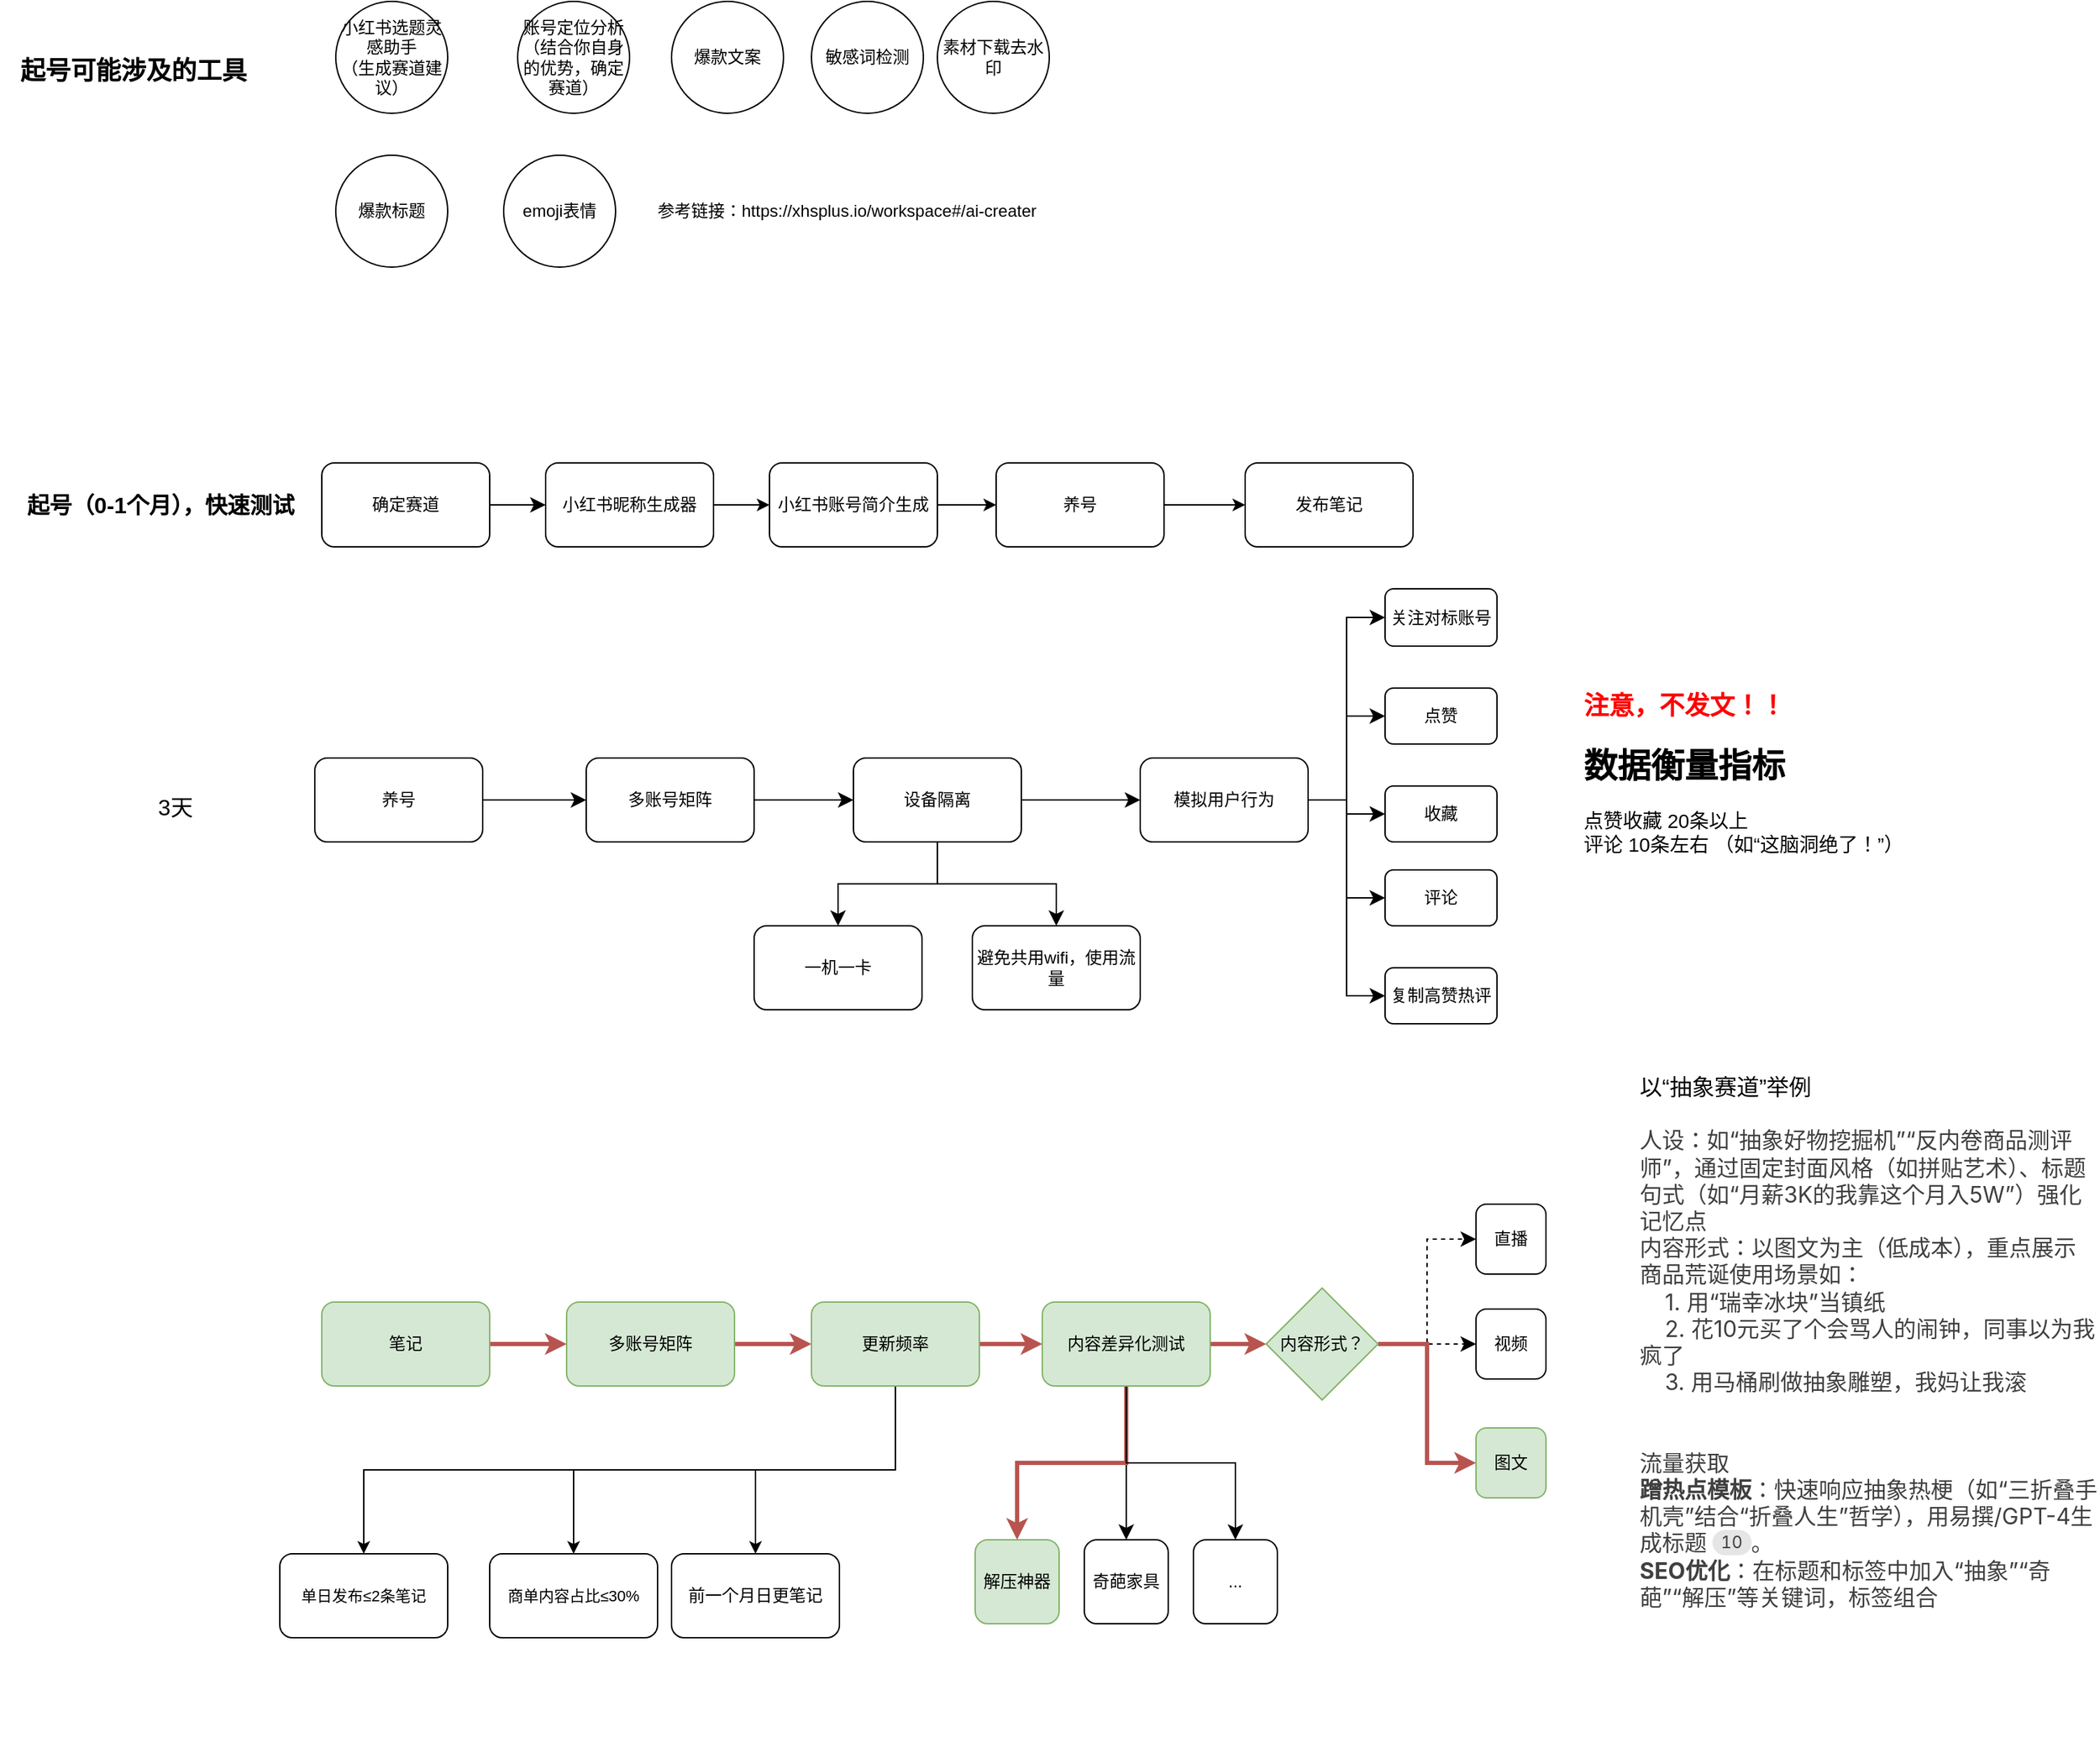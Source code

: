 <mxfile version="26.2.13">
  <diagram name="第 1 页" id="d_h7h1cQ3qlV7VPmMfWu">
    <mxGraphModel dx="1428" dy="769" grid="1" gridSize="10" guides="1" tooltips="1" connect="1" arrows="1" fold="1" page="1" pageScale="1" pageWidth="827" pageHeight="1169" math="0" shadow="0">
      <root>
        <mxCell id="0" />
        <mxCell id="1" parent="0" />
        <mxCell id="o5-bsseLaIwbIUYOv_GG-6" style="edgeStyle=orthogonalEdgeStyle;rounded=0;orthogonalLoop=1;jettySize=auto;html=1;exitX=1;exitY=0.5;exitDx=0;exitDy=0;entryX=0;entryY=0.5;entryDx=0;entryDy=0;" parent="1" source="o5-bsseLaIwbIUYOv_GG-1" target="o5-bsseLaIwbIUYOv_GG-3" edge="1">
          <mxGeometry relative="1" as="geometry" />
        </mxCell>
        <mxCell id="o5-bsseLaIwbIUYOv_GG-1" value="小红书昵称生成器" style="rounded=1;whiteSpace=wrap;html=1;" parent="1" vertex="1">
          <mxGeometry x="390" y="560" width="120" height="60" as="geometry" />
        </mxCell>
        <mxCell id="o5-bsseLaIwbIUYOv_GG-2" value="&lt;font style=&quot;font-size: 18px;&quot;&gt;&lt;b&gt;起号可能涉及的工具&lt;/b&gt;&lt;/font&gt;" style="text;html=1;align=center;verticalAlign=middle;resizable=0;points=[];autosize=1;strokeColor=none;fillColor=none;" parent="1" vertex="1">
          <mxGeometry y="260" width="190" height="40" as="geometry" />
        </mxCell>
        <mxCell id="o5-bsseLaIwbIUYOv_GG-28" style="edgeStyle=orthogonalEdgeStyle;rounded=0;orthogonalLoop=1;jettySize=auto;html=1;exitX=1;exitY=0.5;exitDx=0;exitDy=0;entryX=0;entryY=0.5;entryDx=0;entryDy=0;" parent="1" source="o5-bsseLaIwbIUYOv_GG-3" target="o5-bsseLaIwbIUYOv_GG-26" edge="1">
          <mxGeometry relative="1" as="geometry" />
        </mxCell>
        <mxCell id="o5-bsseLaIwbIUYOv_GG-3" value="小红书账号简介生成" style="rounded=1;whiteSpace=wrap;html=1;" parent="1" vertex="1">
          <mxGeometry x="550" y="560" width="120" height="60" as="geometry" />
        </mxCell>
        <mxCell id="o5-bsseLaIwbIUYOv_GG-8" value="账号定位分析&lt;br&gt;（结合你自身的优势，确定赛道）" style="ellipse;whiteSpace=wrap;html=1;" parent="1" vertex="1">
          <mxGeometry x="370" y="230" width="80" height="80" as="geometry" />
        </mxCell>
        <mxCell id="o5-bsseLaIwbIUYOv_GG-10" value="小红书选题灵感助手&lt;br&gt;（生成赛道建议）" style="ellipse;whiteSpace=wrap;html=1;" parent="1" vertex="1">
          <mxGeometry x="240" y="230" width="80" height="80" as="geometry" />
        </mxCell>
        <mxCell id="o5-bsseLaIwbIUYOv_GG-11" value="爆款文案" style="ellipse;whiteSpace=wrap;html=1;" parent="1" vertex="1">
          <mxGeometry x="480" y="230" width="80" height="80" as="geometry" />
        </mxCell>
        <mxCell id="o5-bsseLaIwbIUYOv_GG-12" value="敏感词检测" style="ellipse;whiteSpace=wrap;html=1;" parent="1" vertex="1">
          <mxGeometry x="580" y="230" width="80" height="80" as="geometry" />
        </mxCell>
        <mxCell id="o5-bsseLaIwbIUYOv_GG-13" value="素材下载去水印" style="ellipse;whiteSpace=wrap;html=1;" parent="1" vertex="1">
          <mxGeometry x="670" y="230" width="80" height="80" as="geometry" />
        </mxCell>
        <mxCell id="o5-bsseLaIwbIUYOv_GG-14" value="爆款标题" style="ellipse;whiteSpace=wrap;html=1;" parent="1" vertex="1">
          <mxGeometry x="240" y="340" width="80" height="80" as="geometry" />
        </mxCell>
        <mxCell id="o5-bsseLaIwbIUYOv_GG-15" value="emoji表情" style="ellipse;whiteSpace=wrap;html=1;" parent="1" vertex="1">
          <mxGeometry x="360" y="340" width="80" height="80" as="geometry" />
        </mxCell>
        <mxCell id="o5-bsseLaIwbIUYOv_GG-16" value="参考链接：https://xhsplus.io/workspace#/ai-creater" style="text;html=1;align=center;verticalAlign=middle;resizable=0;points=[];autosize=1;strokeColor=none;fillColor=none;" parent="1" vertex="1">
          <mxGeometry x="460" y="365" width="290" height="30" as="geometry" />
        </mxCell>
        <mxCell id="o5-bsseLaIwbIUYOv_GG-30" value="" style="edgeStyle=orthogonalEdgeStyle;rounded=0;orthogonalLoop=1;jettySize=auto;html=1;" parent="1" source="o5-bsseLaIwbIUYOv_GG-26" target="o5-bsseLaIwbIUYOv_GG-29" edge="1">
          <mxGeometry relative="1" as="geometry" />
        </mxCell>
        <mxCell id="o5-bsseLaIwbIUYOv_GG-26" value="养号" style="whiteSpace=wrap;html=1;rounded=1;" parent="1" vertex="1">
          <mxGeometry x="712" y="560" width="120" height="60" as="geometry" />
        </mxCell>
        <mxCell id="o5-bsseLaIwbIUYOv_GG-29" value="发布笔记" style="whiteSpace=wrap;html=1;rounded=1;" parent="1" vertex="1">
          <mxGeometry x="890" y="560" width="120" height="60" as="geometry" />
        </mxCell>
        <mxCell id="o5-bsseLaIwbIUYOv_GG-31" value="点赞" style="rounded=1;whiteSpace=wrap;html=1;" parent="1" vertex="1">
          <mxGeometry x="990" y="721" width="80" height="40" as="geometry" />
        </mxCell>
        <mxCell id="o5-bsseLaIwbIUYOv_GG-32" value="收藏" style="rounded=1;whiteSpace=wrap;html=1;" parent="1" vertex="1">
          <mxGeometry x="990" y="791" width="80" height="40" as="geometry" />
        </mxCell>
        <mxCell id="o5-bsseLaIwbIUYOv_GG-33" value="评论" style="rounded=1;whiteSpace=wrap;html=1;" parent="1" vertex="1">
          <mxGeometry x="990" y="851" width="80" height="40" as="geometry" />
        </mxCell>
        <mxCell id="o5-bsseLaIwbIUYOv_GG-34" value="关注对标账号" style="rounded=1;whiteSpace=wrap;html=1;" parent="1" vertex="1">
          <mxGeometry x="990" y="650" width="80" height="41" as="geometry" />
        </mxCell>
        <mxCell id="H1Zy_JzdvqEBFhURCvzx-5" value="&lt;div&gt;以“抽象赛道”举例&lt;/div&gt;&lt;div&gt;&lt;br&gt;&lt;/div&gt;&lt;span style=&quot;color: rgb(64, 64, 64); font-family: DeepSeek-CJK-patch, Inter, system-ui, -apple-system, BlinkMacSystemFont, &amp;quot;Segoe UI&amp;quot;, Roboto, &amp;quot;Noto Sans&amp;quot;, Ubuntu, Cantarell, &amp;quot;Helvetica Neue&amp;quot;, Oxygen, &amp;quot;Open Sans&amp;quot;, sans-serif; font-size: 16.002px; background-color: rgb(255, 255, 255);&quot;&gt;人设：如“抽象好物挖掘机”“反内卷商品测评师”，通过固定封面风格（如拼贴艺术）、标题句式（如“月薪3K的我靠这个月入5W”）强化记忆点&lt;/span&gt;&lt;div&gt;&lt;font face=&quot;DeepSeek-CJK-patch, Inter, system-ui, -apple-system, BlinkMacSystemFont, Segoe UI, Roboto, Noto Sans, Ubuntu, Cantarell, Helvetica Neue, Oxygen, Open Sans, sans-serif&quot; color=&quot;#404040&quot;&gt;&lt;span style=&quot;font-size: 16.002px; background-color: rgb(255, 255, 255);&quot;&gt;内容形式：&lt;/span&gt;&lt;/font&gt;&lt;span style=&quot;background-color: rgb(255, 255, 255); color: rgb(64, 64, 64); font-family: DeepSeek-CJK-patch, Inter, system-ui, -apple-system, BlinkMacSystemFont, &amp;quot;Segoe UI&amp;quot;, Roboto, &amp;quot;Noto Sans&amp;quot;, Ubuntu, Cantarell, &amp;quot;Helvetica Neue&amp;quot;, Oxygen, &amp;quot;Open Sans&amp;quot;, sans-serif; font-size: 16.002px;&quot;&gt;以图文为主（低成本），重点展示商品荒诞使用场景如：&lt;/span&gt;&lt;/div&gt;&lt;div&gt;&lt;span style=&quot;background-color: rgb(255, 255, 255); color: rgb(64, 64, 64); font-family: DeepSeek-CJK-patch, Inter, system-ui, -apple-system, BlinkMacSystemFont, &amp;quot;Segoe UI&amp;quot;, Roboto, &amp;quot;Noto Sans&amp;quot;, Ubuntu, Cantarell, &amp;quot;Helvetica Neue&amp;quot;, Oxygen, &amp;quot;Open Sans&amp;quot;, sans-serif; font-size: 16.002px;&quot;&gt;&amp;nbsp; &amp;nbsp; 1. 用“瑞幸冰块”当镇纸&lt;/span&gt;&lt;/div&gt;&lt;div&gt;&lt;span style=&quot;background-color: rgb(255, 255, 255); color: rgb(64, 64, 64); font-family: DeepSeek-CJK-patch, Inter, system-ui, -apple-system, BlinkMacSystemFont, &amp;quot;Segoe UI&amp;quot;, Roboto, &amp;quot;Noto Sans&amp;quot;, Ubuntu, Cantarell, &amp;quot;Helvetica Neue&amp;quot;, Oxygen, &amp;quot;Open Sans&amp;quot;, sans-serif; font-size: 16.002px;&quot;&gt;&amp;nbsp; &amp;nbsp; 2.&amp;nbsp;花10元买了个会骂人的闹钟，同事以为我疯了&lt;/span&gt;&lt;/div&gt;&lt;div&gt;&lt;span style=&quot;background-color: rgb(255, 255, 255); color: rgb(64, 64, 64); font-family: DeepSeek-CJK-patch, Inter, system-ui, -apple-system, BlinkMacSystemFont, &amp;quot;Segoe UI&amp;quot;, Roboto, &amp;quot;Noto Sans&amp;quot;, Ubuntu, Cantarell, &amp;quot;Helvetica Neue&amp;quot;, Oxygen, &amp;quot;Open Sans&amp;quot;, sans-serif; font-size: 16.002px;&quot;&gt;&amp;nbsp; &amp;nbsp; 3.&amp;nbsp;用马桶刷做抽象雕塑，我妈让我滚&lt;/span&gt;&lt;/div&gt;&lt;div&gt;&lt;span style=&quot;background-color: rgb(255, 255, 255); color: rgb(64, 64, 64); font-family: DeepSeek-CJK-patch, Inter, system-ui, -apple-system, BlinkMacSystemFont, &amp;quot;Segoe UI&amp;quot;, Roboto, &amp;quot;Noto Sans&amp;quot;, Ubuntu, Cantarell, &amp;quot;Helvetica Neue&amp;quot;, Oxygen, &amp;quot;Open Sans&amp;quot;, sans-serif; font-size: 16.002px;&quot;&gt;&lt;br&gt;&lt;/span&gt;&lt;/div&gt;&lt;div&gt;&lt;span style=&quot;background-color: rgb(255, 255, 255); color: rgb(64, 64, 64); font-family: DeepSeek-CJK-patch, Inter, system-ui, -apple-system, BlinkMacSystemFont, &amp;quot;Segoe UI&amp;quot;, Roboto, &amp;quot;Noto Sans&amp;quot;, Ubuntu, Cantarell, &amp;quot;Helvetica Neue&amp;quot;, Oxygen, &amp;quot;Open Sans&amp;quot;, sans-serif; font-size: 16.002px;&quot;&gt;&lt;br&gt;&lt;/span&gt;&lt;/div&gt;&lt;div&gt;&lt;span style=&quot;background-color: rgb(255, 255, 255); color: rgb(64, 64, 64); font-family: DeepSeek-CJK-patch, Inter, system-ui, -apple-system, BlinkMacSystemFont, &amp;quot;Segoe UI&amp;quot;, Roboto, &amp;quot;Noto Sans&amp;quot;, Ubuntu, Cantarell, &amp;quot;Helvetica Neue&amp;quot;, Oxygen, &amp;quot;Open Sans&amp;quot;, sans-serif; font-size: 16.002px;&quot;&gt;流量获取&lt;/span&gt;&lt;/div&gt;&lt;div&gt;&lt;strong style=&quot;font-size: 16.002px; background-color: rgb(255, 255, 255); color: rgb(64, 64, 64); font-family: DeepSeek-CJK-patch, Inter, system-ui, -apple-system, BlinkMacSystemFont, &amp;quot;Segoe UI&amp;quot;, Roboto, &amp;quot;Noto Sans&amp;quot;, Ubuntu, Cantarell, &amp;quot;Helvetica Neue&amp;quot;, Oxygen, &amp;quot;Open Sans&amp;quot;, sans-serif;&quot;&gt;蹭热点模板&lt;/strong&gt;&lt;span style=&quot;font-size: 16.002px; background-color: rgb(255, 255, 255); color: rgb(64, 64, 64); font-family: DeepSeek-CJK-patch, Inter, system-ui, -apple-system, BlinkMacSystemFont, &amp;quot;Segoe UI&amp;quot;, Roboto, &amp;quot;Noto Sans&amp;quot;, Ubuntu, Cantarell, &amp;quot;Helvetica Neue&amp;quot;, Oxygen, &amp;quot;Open Sans&amp;quot;, sans-serif;&quot;&gt;：快速响应抽象热梗（如“三折叠手机壳”结合“折叠人生”哲学），用易撰/GPT-4生成标题&lt;/span&gt;&lt;span style=&quot;color: rgb(64, 64, 64); font-family: DeepSeek-CJK-patch, Inter, system-ui, -apple-system, BlinkMacSystemFont, &amp;quot;Segoe UI&amp;quot;, Roboto, &amp;quot;Noto Sans&amp;quot;, Ubuntu, Cantarell, &amp;quot;Helvetica Neue&amp;quot;, Oxygen, &amp;quot;Open Sans&amp;quot;, sans-serif; vertical-align: middle; font-variant-numeric: tabular-nums; font-variant-east-asian: normal; box-sizing: border-box; cursor: pointer; background: rgb(229, 229, 229); border-radius: 9px; flex-shrink: 0; justify-content: center; align-items: center; height: 18px; margin-left: 4px; padding: 0px 6px; font-size: 12px; display: inline-flex; position: relative; top: -2px;&quot; class=&quot;ds-markdown-cite&quot;&gt;10&lt;/span&gt;&lt;span style=&quot;font-size: 16.002px; background-color: rgb(255, 255, 255); color: rgb(64, 64, 64); font-family: DeepSeek-CJK-patch, Inter, system-ui, -apple-system, BlinkMacSystemFont, &amp;quot;Segoe UI&amp;quot;, Roboto, &amp;quot;Noto Sans&amp;quot;, Ubuntu, Cantarell, &amp;quot;Helvetica Neue&amp;quot;, Oxygen, &amp;quot;Open Sans&amp;quot;, sans-serif;&quot;&gt;。&lt;/span&gt;&lt;/div&gt;&lt;div&gt;&lt;strong style=&quot;font-size: 16.002px; background-color: rgb(255, 255, 255); color: rgb(64, 64, 64); font-family: DeepSeek-CJK-patch, Inter, system-ui, -apple-system, BlinkMacSystemFont, &amp;quot;Segoe UI&amp;quot;, Roboto, &amp;quot;Noto Sans&amp;quot;, Ubuntu, Cantarell, &amp;quot;Helvetica Neue&amp;quot;, Oxygen, &amp;quot;Open Sans&amp;quot;, sans-serif;&quot;&gt;SEO优化&lt;/strong&gt;&lt;span style=&quot;font-size: 16.002px; background-color: rgb(255, 255, 255); color: rgb(64, 64, 64); font-family: DeepSeek-CJK-patch, Inter, system-ui, -apple-system, BlinkMacSystemFont, &amp;quot;Segoe UI&amp;quot;, Roboto, &amp;quot;Noto Sans&amp;quot;, Ubuntu, Cantarell, &amp;quot;Helvetica Neue&amp;quot;, Oxygen, &amp;quot;Open Sans&amp;quot;, sans-serif;&quot;&gt;：在标题和标签中加入“抽象”“奇葩”“解压”等关键词，标签组合&lt;/span&gt;&lt;/div&gt;" style="text;strokeColor=none;fillColor=none;html=1;align=left;verticalAlign=top;whiteSpace=wrap;rounded=0;fontSize=16;" parent="1" vertex="1">
          <mxGeometry x="1170" y="990" width="330" height="480" as="geometry" />
        </mxCell>
        <mxCell id="H1Zy_JzdvqEBFhURCvzx-6" value="&lt;b&gt;起号（0-1个月），快速测试&lt;/b&gt;" style="text;strokeColor=none;fillColor=none;html=1;align=center;verticalAlign=middle;whiteSpace=wrap;rounded=0;fontSize=16;" parent="1" vertex="1">
          <mxGeometry x="10" y="575" width="210" height="30" as="geometry" />
        </mxCell>
        <mxCell id="H1Zy_JzdvqEBFhURCvzx-20" style="edgeStyle=orthogonalEdgeStyle;rounded=0;orthogonalLoop=1;jettySize=auto;html=1;exitX=1;exitY=0.5;exitDx=0;exitDy=0;entryX=0;entryY=0.5;entryDx=0;entryDy=0;fontSize=12;startSize=8;endSize=8;" parent="1" source="H1Zy_JzdvqEBFhURCvzx-7" target="H1Zy_JzdvqEBFhURCvzx-12" edge="1">
          <mxGeometry relative="1" as="geometry" />
        </mxCell>
        <mxCell id="H1Zy_JzdvqEBFhURCvzx-7" value="养号" style="rounded=1;whiteSpace=wrap;html=1;" parent="1" vertex="1">
          <mxGeometry x="225" y="771" width="120" height="60" as="geometry" />
        </mxCell>
        <mxCell id="H1Zy_JzdvqEBFhURCvzx-16" style="edgeStyle=orthogonalEdgeStyle;rounded=0;orthogonalLoop=1;jettySize=auto;html=1;entryX=0.5;entryY=0;entryDx=0;entryDy=0;fontSize=12;startSize=8;endSize=8;" parent="1" source="H1Zy_JzdvqEBFhURCvzx-8" target="H1Zy_JzdvqEBFhURCvzx-10" edge="1">
          <mxGeometry relative="1" as="geometry" />
        </mxCell>
        <mxCell id="H1Zy_JzdvqEBFhURCvzx-17" style="edgeStyle=orthogonalEdgeStyle;rounded=0;orthogonalLoop=1;jettySize=auto;html=1;exitX=0.5;exitY=1;exitDx=0;exitDy=0;fontSize=12;startSize=8;endSize=8;" parent="1" source="H1Zy_JzdvqEBFhURCvzx-8" target="H1Zy_JzdvqEBFhURCvzx-11" edge="1">
          <mxGeometry relative="1" as="geometry" />
        </mxCell>
        <mxCell id="H1Zy_JzdvqEBFhURCvzx-22" style="edgeStyle=orthogonalEdgeStyle;rounded=0;orthogonalLoop=1;jettySize=auto;html=1;exitX=1;exitY=0.5;exitDx=0;exitDy=0;entryX=0;entryY=0.5;entryDx=0;entryDy=0;fontSize=12;startSize=8;endSize=8;" parent="1" source="H1Zy_JzdvqEBFhURCvzx-8" target="H1Zy_JzdvqEBFhURCvzx-18" edge="1">
          <mxGeometry relative="1" as="geometry" />
        </mxCell>
        <mxCell id="H1Zy_JzdvqEBFhURCvzx-8" value="设备隔离" style="rounded=1;whiteSpace=wrap;html=1;" parent="1" vertex="1">
          <mxGeometry x="610" y="771" width="120" height="60" as="geometry" />
        </mxCell>
        <mxCell id="H1Zy_JzdvqEBFhURCvzx-10" value="一机一卡" style="rounded=1;whiteSpace=wrap;html=1;" parent="1" vertex="1">
          <mxGeometry x="539" y="891" width="120" height="60" as="geometry" />
        </mxCell>
        <mxCell id="H1Zy_JzdvqEBFhURCvzx-11" value="避免共用wifi，使用流量" style="rounded=1;whiteSpace=wrap;html=1;" parent="1" vertex="1">
          <mxGeometry x="695" y="891" width="120" height="60" as="geometry" />
        </mxCell>
        <mxCell id="H1Zy_JzdvqEBFhURCvzx-21" style="edgeStyle=orthogonalEdgeStyle;rounded=0;orthogonalLoop=1;jettySize=auto;html=1;exitX=1;exitY=0.5;exitDx=0;exitDy=0;entryX=0;entryY=0.5;entryDx=0;entryDy=0;fontSize=12;startSize=8;endSize=8;" parent="1" source="H1Zy_JzdvqEBFhURCvzx-12" target="H1Zy_JzdvqEBFhURCvzx-8" edge="1">
          <mxGeometry relative="1" as="geometry" />
        </mxCell>
        <mxCell id="H1Zy_JzdvqEBFhURCvzx-12" value="多账号矩阵" style="rounded=1;whiteSpace=wrap;html=1;" parent="1" vertex="1">
          <mxGeometry x="419" y="771" width="120" height="60" as="geometry" />
        </mxCell>
        <mxCell id="H1Zy_JzdvqEBFhURCvzx-43" style="edgeStyle=orthogonalEdgeStyle;rounded=0;orthogonalLoop=1;jettySize=auto;html=1;exitX=1;exitY=0.5;exitDx=0;exitDy=0;entryX=0;entryY=0.5;entryDx=0;entryDy=0;fontSize=12;fillColor=#f8cecc;strokeColor=#b85450;strokeWidth=3;" parent="1" source="H1Zy_JzdvqEBFhURCvzx-13" target="H1Zy_JzdvqEBFhURCvzx-35" edge="1">
          <mxGeometry relative="1" as="geometry" />
        </mxCell>
        <mxCell id="H1Zy_JzdvqEBFhURCvzx-49" style="edgeStyle=orthogonalEdgeStyle;rounded=0;orthogonalLoop=1;jettySize=auto;html=1;exitX=0.5;exitY=1;exitDx=0;exitDy=0;fontSize=12;startSize=8;endSize=8;" parent="1" source="H1Zy_JzdvqEBFhURCvzx-13" target="H1Zy_JzdvqEBFhURCvzx-14" edge="1">
          <mxGeometry relative="1" as="geometry" />
        </mxCell>
        <mxCell id="H1Zy_JzdvqEBFhURCvzx-50" style="edgeStyle=orthogonalEdgeStyle;rounded=0;orthogonalLoop=1;jettySize=auto;html=1;exitX=0.5;exitY=1;exitDx=0;exitDy=0;entryX=0.5;entryY=0;entryDx=0;entryDy=0;fontSize=12;fillColor=#f8cecc;strokeColor=#b85450;strokeWidth=3;" parent="1" source="H1Zy_JzdvqEBFhURCvzx-13" target="H1Zy_JzdvqEBFhURCvzx-15" edge="1">
          <mxGeometry relative="1" as="geometry" />
        </mxCell>
        <mxCell id="H1Zy_JzdvqEBFhURCvzx-51" style="edgeStyle=orthogonalEdgeStyle;rounded=0;orthogonalLoop=1;jettySize=auto;html=1;exitX=0.5;exitY=1;exitDx=0;exitDy=0;fontSize=12;startSize=8;endSize=8;" parent="1" source="H1Zy_JzdvqEBFhURCvzx-13" target="H1Zy_JzdvqEBFhURCvzx-32" edge="1">
          <mxGeometry relative="1" as="geometry" />
        </mxCell>
        <mxCell id="H1Zy_JzdvqEBFhURCvzx-13" value="内容差异化测试" style="rounded=1;whiteSpace=wrap;html=1;fillColor=#d5e8d4;strokeColor=#82b366;" parent="1" vertex="1">
          <mxGeometry x="745" y="1160" width="120" height="60" as="geometry" />
        </mxCell>
        <mxCell id="H1Zy_JzdvqEBFhURCvzx-14" value="奇葩家具" style="rounded=1;whiteSpace=wrap;html=1;" parent="1" vertex="1">
          <mxGeometry x="775" y="1330" width="60" height="60" as="geometry" />
        </mxCell>
        <mxCell id="H1Zy_JzdvqEBFhURCvzx-15" value="解压神器" style="rounded=1;whiteSpace=wrap;html=1;fillColor=#d5e8d4;strokeColor=#82b366;" parent="1" vertex="1">
          <mxGeometry x="697" y="1330" width="60" height="60" as="geometry" />
        </mxCell>
        <mxCell id="H1Zy_JzdvqEBFhURCvzx-23" style="edgeStyle=orthogonalEdgeStyle;rounded=0;orthogonalLoop=1;jettySize=auto;html=1;exitX=1;exitY=0.5;exitDx=0;exitDy=0;entryX=0;entryY=0.5;entryDx=0;entryDy=0;fontSize=12;startSize=8;endSize=8;" parent="1" source="H1Zy_JzdvqEBFhURCvzx-18" target="o5-bsseLaIwbIUYOv_GG-34" edge="1">
          <mxGeometry relative="1" as="geometry" />
        </mxCell>
        <mxCell id="H1Zy_JzdvqEBFhURCvzx-24" style="edgeStyle=orthogonalEdgeStyle;rounded=0;orthogonalLoop=1;jettySize=auto;html=1;exitX=1;exitY=0.5;exitDx=0;exitDy=0;entryX=0;entryY=0.5;entryDx=0;entryDy=0;fontSize=12;startSize=8;endSize=8;" parent="1" source="H1Zy_JzdvqEBFhURCvzx-18" target="o5-bsseLaIwbIUYOv_GG-31" edge="1">
          <mxGeometry relative="1" as="geometry" />
        </mxCell>
        <mxCell id="H1Zy_JzdvqEBFhURCvzx-25" style="edgeStyle=orthogonalEdgeStyle;rounded=0;orthogonalLoop=1;jettySize=auto;html=1;exitX=1;exitY=0.5;exitDx=0;exitDy=0;fontSize=12;startSize=8;endSize=8;" parent="1" source="H1Zy_JzdvqEBFhURCvzx-18" target="o5-bsseLaIwbIUYOv_GG-32" edge="1">
          <mxGeometry relative="1" as="geometry" />
        </mxCell>
        <mxCell id="H1Zy_JzdvqEBFhURCvzx-27" style="edgeStyle=orthogonalEdgeStyle;rounded=0;orthogonalLoop=1;jettySize=auto;html=1;exitX=1;exitY=0.5;exitDx=0;exitDy=0;entryX=0;entryY=0.5;entryDx=0;entryDy=0;fontSize=12;startSize=8;endSize=8;" parent="1" source="H1Zy_JzdvqEBFhURCvzx-18" target="o5-bsseLaIwbIUYOv_GG-33" edge="1">
          <mxGeometry relative="1" as="geometry" />
        </mxCell>
        <mxCell id="H1Zy_JzdvqEBFhURCvzx-28" style="edgeStyle=orthogonalEdgeStyle;rounded=0;orthogonalLoop=1;jettySize=auto;html=1;exitX=1;exitY=0.5;exitDx=0;exitDy=0;entryX=0;entryY=0.5;entryDx=0;entryDy=0;fontSize=12;startSize=8;endSize=8;" parent="1" source="H1Zy_JzdvqEBFhURCvzx-18" target="H1Zy_JzdvqEBFhURCvzx-19" edge="1">
          <mxGeometry relative="1" as="geometry" />
        </mxCell>
        <mxCell id="H1Zy_JzdvqEBFhURCvzx-18" value="模拟用户行为" style="rounded=1;whiteSpace=wrap;html=1;" parent="1" vertex="1">
          <mxGeometry x="815" y="771" width="120" height="60" as="geometry" />
        </mxCell>
        <mxCell id="H1Zy_JzdvqEBFhURCvzx-19" value="复制高赞热评" style="rounded=1;whiteSpace=wrap;html=1;" parent="1" vertex="1">
          <mxGeometry x="990" y="921" width="80" height="40" as="geometry" />
        </mxCell>
        <mxCell id="H1Zy_JzdvqEBFhURCvzx-29" value="3天" style="text;html=1;align=center;verticalAlign=middle;resizable=0;points=[];autosize=1;strokeColor=none;fillColor=none;fontSize=16;" parent="1" vertex="1">
          <mxGeometry x="100" y="791" width="50" height="30" as="geometry" />
        </mxCell>
        <mxCell id="H1Zy_JzdvqEBFhURCvzx-41" style="edgeStyle=orthogonalEdgeStyle;rounded=0;orthogonalLoop=1;jettySize=auto;html=1;exitX=1;exitY=0.5;exitDx=0;exitDy=0;entryX=0;entryY=0.5;entryDx=0;entryDy=0;fontSize=12;fillColor=#f8cecc;strokeColor=#b85450;strokeWidth=3;" parent="1" source="H1Zy_JzdvqEBFhURCvzx-30" target="H1Zy_JzdvqEBFhURCvzx-31" edge="1">
          <mxGeometry relative="1" as="geometry" />
        </mxCell>
        <mxCell id="H1Zy_JzdvqEBFhURCvzx-30" value="笔记" style="rounded=1;whiteSpace=wrap;html=1;fillColor=#d5e8d4;strokeColor=#82b366;" parent="1" vertex="1">
          <mxGeometry x="230" y="1160" width="120" height="60" as="geometry" />
        </mxCell>
        <mxCell id="H1Zy_JzdvqEBFhURCvzx-42" style="edgeStyle=orthogonalEdgeStyle;rounded=0;orthogonalLoop=1;jettySize=auto;html=1;entryX=0;entryY=0.5;entryDx=0;entryDy=0;fontSize=12;fillColor=#f8cecc;strokeColor=#b85450;strokeWidth=3;" parent="1" source="H1Zy_JzdvqEBFhURCvzx-31" target="H1Zy_JzdvqEBFhURCvzx-34" edge="1">
          <mxGeometry relative="1" as="geometry" />
        </mxCell>
        <mxCell id="H1Zy_JzdvqEBFhURCvzx-31" value="多账号矩阵" style="rounded=1;whiteSpace=wrap;html=1;fillColor=#d5e8d4;strokeColor=#82b366;" parent="1" vertex="1">
          <mxGeometry x="405" y="1160" width="120" height="60" as="geometry" />
        </mxCell>
        <mxCell id="H1Zy_JzdvqEBFhURCvzx-32" value="..." style="rounded=1;whiteSpace=wrap;html=1;" parent="1" vertex="1">
          <mxGeometry x="853" y="1330" width="60" height="60" as="geometry" />
        </mxCell>
        <mxCell id="H1Zy_JzdvqEBFhURCvzx-39" style="edgeStyle=orthogonalEdgeStyle;rounded=0;orthogonalLoop=1;jettySize=auto;html=1;exitX=1;exitY=0.5;exitDx=0;exitDy=0;fontSize=12;fillColor=#f8cecc;strokeColor=#b85450;strokeWidth=3;" parent="1" source="H1Zy_JzdvqEBFhURCvzx-34" target="H1Zy_JzdvqEBFhURCvzx-13" edge="1">
          <mxGeometry relative="1" as="geometry" />
        </mxCell>
        <mxCell id="TRvtztRBOVdDQndzEKtB-8" style="edgeStyle=orthogonalEdgeStyle;rounded=0;orthogonalLoop=1;jettySize=auto;html=1;exitX=0.5;exitY=1;exitDx=0;exitDy=0;entryX=0.5;entryY=0;entryDx=0;entryDy=0;" edge="1" parent="1" source="H1Zy_JzdvqEBFhURCvzx-34" target="TRvtztRBOVdDQndzEKtB-5">
          <mxGeometry relative="1" as="geometry" />
        </mxCell>
        <mxCell id="TRvtztRBOVdDQndzEKtB-9" style="edgeStyle=orthogonalEdgeStyle;rounded=0;orthogonalLoop=1;jettySize=auto;html=1;exitX=0.5;exitY=1;exitDx=0;exitDy=0;entryX=0.5;entryY=0;entryDx=0;entryDy=0;" edge="1" parent="1" source="H1Zy_JzdvqEBFhURCvzx-34" target="TRvtztRBOVdDQndzEKtB-6">
          <mxGeometry relative="1" as="geometry" />
        </mxCell>
        <mxCell id="TRvtztRBOVdDQndzEKtB-10" style="edgeStyle=orthogonalEdgeStyle;rounded=0;orthogonalLoop=1;jettySize=auto;html=1;exitX=0.5;exitY=1;exitDx=0;exitDy=0;entryX=0.5;entryY=0;entryDx=0;entryDy=0;" edge="1" parent="1" source="H1Zy_JzdvqEBFhURCvzx-34" target="TRvtztRBOVdDQndzEKtB-7">
          <mxGeometry relative="1" as="geometry" />
        </mxCell>
        <mxCell id="H1Zy_JzdvqEBFhURCvzx-34" value="更新频率" style="rounded=1;whiteSpace=wrap;html=1;fillColor=#d5e8d4;strokeColor=#82b366;" parent="1" vertex="1">
          <mxGeometry x="580" y="1160" width="120" height="60" as="geometry" />
        </mxCell>
        <mxCell id="H1Zy_JzdvqEBFhURCvzx-46" style="edgeStyle=orthogonalEdgeStyle;rounded=0;orthogonalLoop=1;jettySize=auto;html=1;exitX=1;exitY=0.5;exitDx=0;exitDy=0;entryX=0;entryY=0.5;entryDx=0;entryDy=0;fontSize=12;startSize=8;endSize=8;dashed=1;" parent="1" source="H1Zy_JzdvqEBFhURCvzx-35" target="H1Zy_JzdvqEBFhURCvzx-38" edge="1">
          <mxGeometry relative="1" as="geometry" />
        </mxCell>
        <mxCell id="H1Zy_JzdvqEBFhURCvzx-47" style="edgeStyle=orthogonalEdgeStyle;rounded=0;orthogonalLoop=1;jettySize=auto;html=1;exitX=1;exitY=0.5;exitDx=0;exitDy=0;fontSize=12;startSize=8;endSize=8;dashed=1;" parent="1" source="H1Zy_JzdvqEBFhURCvzx-35" target="H1Zy_JzdvqEBFhURCvzx-44" edge="1">
          <mxGeometry relative="1" as="geometry" />
        </mxCell>
        <mxCell id="H1Zy_JzdvqEBFhURCvzx-48" style="edgeStyle=orthogonalEdgeStyle;rounded=0;orthogonalLoop=1;jettySize=auto;html=1;exitX=1;exitY=0.5;exitDx=0;exitDy=0;entryX=0;entryY=0.5;entryDx=0;entryDy=0;fontSize=12;fillColor=#f8cecc;strokeColor=#b85450;strokeWidth=3;" parent="1" source="H1Zy_JzdvqEBFhURCvzx-35" target="H1Zy_JzdvqEBFhURCvzx-45" edge="1">
          <mxGeometry relative="1" as="geometry" />
        </mxCell>
        <mxCell id="H1Zy_JzdvqEBFhURCvzx-35" value="内容形式？" style="rhombus;whiteSpace=wrap;html=1;fillColor=#d5e8d4;strokeColor=#82b366;" parent="1" vertex="1">
          <mxGeometry x="905" y="1150" width="80" height="80" as="geometry" />
        </mxCell>
        <mxCell id="H1Zy_JzdvqEBFhURCvzx-38" value="直播" style="rounded=1;whiteSpace=wrap;html=1;" parent="1" vertex="1">
          <mxGeometry x="1055" y="1090" width="50" height="50" as="geometry" />
        </mxCell>
        <mxCell id="H1Zy_JzdvqEBFhURCvzx-44" value="视频" style="rounded=1;whiteSpace=wrap;html=1;" parent="1" vertex="1">
          <mxGeometry x="1055" y="1165" width="50" height="50" as="geometry" />
        </mxCell>
        <mxCell id="H1Zy_JzdvqEBFhURCvzx-45" value="图文" style="rounded=1;whiteSpace=wrap;html=1;fillColor=#d5e8d4;strokeColor=#82b366;" parent="1" vertex="1">
          <mxGeometry x="1055" y="1250" width="50" height="50" as="geometry" />
        </mxCell>
        <mxCell id="H1Zy_JzdvqEBFhURCvzx-53" style="edgeStyle=orthogonalEdgeStyle;rounded=0;orthogonalLoop=1;jettySize=auto;html=1;exitX=1;exitY=0.5;exitDx=0;exitDy=0;entryX=0;entryY=0.5;entryDx=0;entryDy=0;fontSize=12;startSize=8;endSize=8;" parent="1" source="H1Zy_JzdvqEBFhURCvzx-52" target="o5-bsseLaIwbIUYOv_GG-1" edge="1">
          <mxGeometry relative="1" as="geometry" />
        </mxCell>
        <mxCell id="H1Zy_JzdvqEBFhURCvzx-52" value="确定赛道" style="rounded=1;whiteSpace=wrap;html=1;" parent="1" vertex="1">
          <mxGeometry x="230" y="560" width="120" height="60" as="geometry" />
        </mxCell>
        <mxCell id="TRvtztRBOVdDQndzEKtB-3" value="&lt;h1 style=&quot;margin-top: 0px;&quot;&gt;&lt;b style=&quot;color: rgb(255, 0, 0); text-align: center; white-space: nowrap;&quot;&gt;&lt;font style=&quot;font-size: 18px;&quot;&gt;注意，不发文！！&lt;/font&gt;&lt;/b&gt;&lt;br&gt;&lt;/h1&gt;&lt;h1 style=&quot;margin-top: 0px;&quot;&gt;数据衡量指标&lt;/h1&gt;&lt;div&gt;&lt;font style=&quot;font-size: 14px;&quot;&gt;点赞收藏 20条以上&lt;/font&gt;&lt;/div&gt;&lt;div&gt;&lt;font style=&quot;font-size: 14px;&quot;&gt;评论 10条左右 （如“这脑洞绝了！”）&lt;/font&gt;&lt;/div&gt;" style="text;html=1;whiteSpace=wrap;overflow=hidden;rounded=0;" vertex="1" parent="1">
          <mxGeometry x="1130" y="711" width="260" height="200" as="geometry" />
        </mxCell>
        <mxCell id="TRvtztRBOVdDQndzEKtB-5" value="&lt;span style=&quot;font-size: 11px; white-space: nowrap; background-color: rgb(255, 255, 255);&quot;&gt;单日发布≤2条笔记&lt;/span&gt;" style="rounded=1;whiteSpace=wrap;html=1;" vertex="1" parent="1">
          <mxGeometry x="200" y="1340" width="120" height="60" as="geometry" />
        </mxCell>
        <mxCell id="TRvtztRBOVdDQndzEKtB-6" value="&lt;span style=&quot;font-size: 11px; white-space: nowrap; background-color: rgb(255, 255, 255);&quot;&gt;商单内容占比≤30%&lt;/span&gt;" style="rounded=1;whiteSpace=wrap;html=1;" vertex="1" parent="1">
          <mxGeometry x="350" y="1340" width="120" height="60" as="geometry" />
        </mxCell>
        <mxCell id="TRvtztRBOVdDQndzEKtB-7" value="前一个月日更笔记" style="rounded=1;whiteSpace=wrap;html=1;" vertex="1" parent="1">
          <mxGeometry x="480" y="1340" width="120" height="60" as="geometry" />
        </mxCell>
      </root>
    </mxGraphModel>
  </diagram>
</mxfile>
